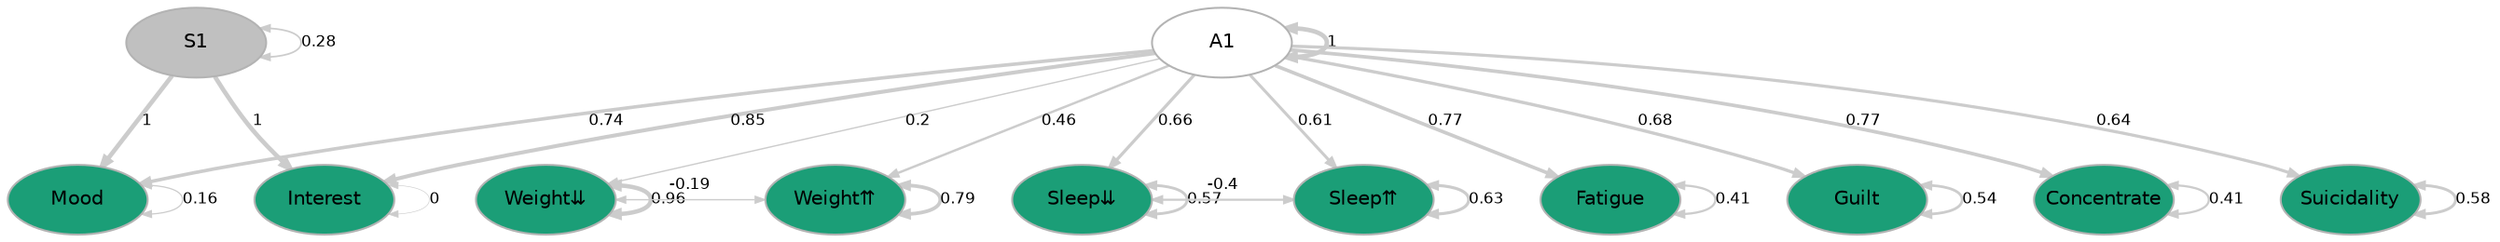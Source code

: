 digraph {

graph [layout = "dot",
       rankdir = "TB",
       outputorder = "edgesfirst",
       bgcolor = "white"]

node [fontname = "Helvetica",
      fontsize = "10",
      shape = "circle",
      fixedsize = "true",
      width = "0.5",
      style = "filled",
      fillcolor = "aliceblue",
      color = "gray70",
      fontcolor = "gray50"]

edge [fontname = "Helvetica",
     fontsize = "8",
     len = "1.5",
     color = "gray80",
     arrowsize = "0.5"]

{rank=same "1" "2" }
{rank=same "3" "4" "5" "6" "7" "8" "9" "10" "11" "12" }

  "1" [label = "A1", shape = "oval", width = "1", fillcolor = "white", fontcolor = "black"] 
  "2" [label = "S1", shape = "oval", width = "1", fillcolor = "grey", fontcolor = "black"] 
  "3" [label = "Mood", shape = "oval", width = "1", fillcolor = "#1b9e77", fontcolor = "black"] 
  "4" [label = "Interest", shape = "oval", width = "1", fillcolor = "#1b9e77", fontcolor = "black"] 
  "5" [label = "Weight⇊", shape = "oval", width = "1", fillcolor = "#1b9e77", fontcolor = "black"] 
  "6" [label = "Weight⇈", shape = "oval", width = "1", fillcolor = "#1b9e77", fontcolor = "black"] 
  "7" [label = "Sleep⇊", shape = "oval", width = "1", fillcolor = "#1b9e77", fontcolor = "black"] 
  "8" [label = "Sleep⇈", shape = "oval", width = "1", fillcolor = "#1b9e77", fontcolor = "black"] 
  "9" [label = "Fatigue", shape = "oval", width = "1", fillcolor = "#1b9e77", fontcolor = "black"] 
  "10" [label = "Guilt", shape = "oval", width = "1", fillcolor = "#1b9e77", fontcolor = "black"] 
  "11" [label = "Concentrate", shape = "oval", width = "1", fillcolor = "#1b9e77", fontcolor = "black"] 
  "12" [label = "Suicidality", shape = "oval", width = "1", fillcolor = "#1b9e77", fontcolor = "black"] 
"1"->"1" [label = "1", penwidth = "2.3", dir = "both"] 
"1"->"3" [label = "0.74", penwidth = "1.78806857845209", dir = "forward"] 
"1"->"4" [label = "0.85", penwidth = "2.00531684051305", dir = "forward"] 
"1"->"5" [label = "0.2", penwidth = "0.695737824958197", dir = "forward"] 
"1"->"6" [label = "0.46", penwidth = "1.22601361960321", dir = "forward"] 
"1"->"7" [label = "0.66", penwidth = "1.61482892775074", dir = "forward"] 
"1"->"8" [label = "0.61", penwidth = "1.52347419071403", dir = "forward"] 
"1"->"9" [label = "0.77", penwidth = "1.83539366247434", dir = "forward"] 
"1"->"10" [label = "0.68", penwidth = "1.66233451026804", dir = "forward"] 
"1"->"11" [label = "0.77", penwidth = "1.83985394553015", dir = "forward"] 
"1"->"12" [label = "0.64", penwidth = "1.58932116862188", dir = "forward"] 
"2"->"2" [label = "0.28", penwidth = "0.86294825954605", dir = "both"] 
"2"->"3" [label = "1", penwidth = "2.3", dir = "forward"] 
"2"->"4" [label = "1", penwidth = "2.3", dir = "forward"] 
"3"->"3" [label = "0.16", penwidth = "0.629877660947698", dir = "both"] 
"4"->"4" [label = "0", penwidth = "0.302000333774468", dir = "both"] 
"5"->"5" [label = "0.96", penwidth = "2.22169498321568", dir = "both"] 
"5"->"6" [label = "-0.19", penwidth = "0.68103401431642", dir = "both"] 
"6"->"6" [label = "0.79", penwidth = "1.87124951870551", dir = "both"] 
"7"->"7" [label = "0.57", penwidth = "1.43559262355586", dir = "both"] 
"7"->"8" [label = "-0.4", penwidth = "1.10174818049669", dir = "both"] 
"8"->"8" [label = "0.63", penwidth = "1.5515581554041", dir = "both"] 
"9"->"9" [label = "0.41", penwidth = "1.12128779873002", dir = "both"] 
"10"->"10" [label = "0.54", penwidth = "1.37202166642675", dir = "both"] 
"11"->"11" [label = "0.41", penwidth = "1.11442317191921", dir = "both"] 
"12"->"12" [label = "0.58", penwidth = "1.46881575609955", dir = "both"] 
}